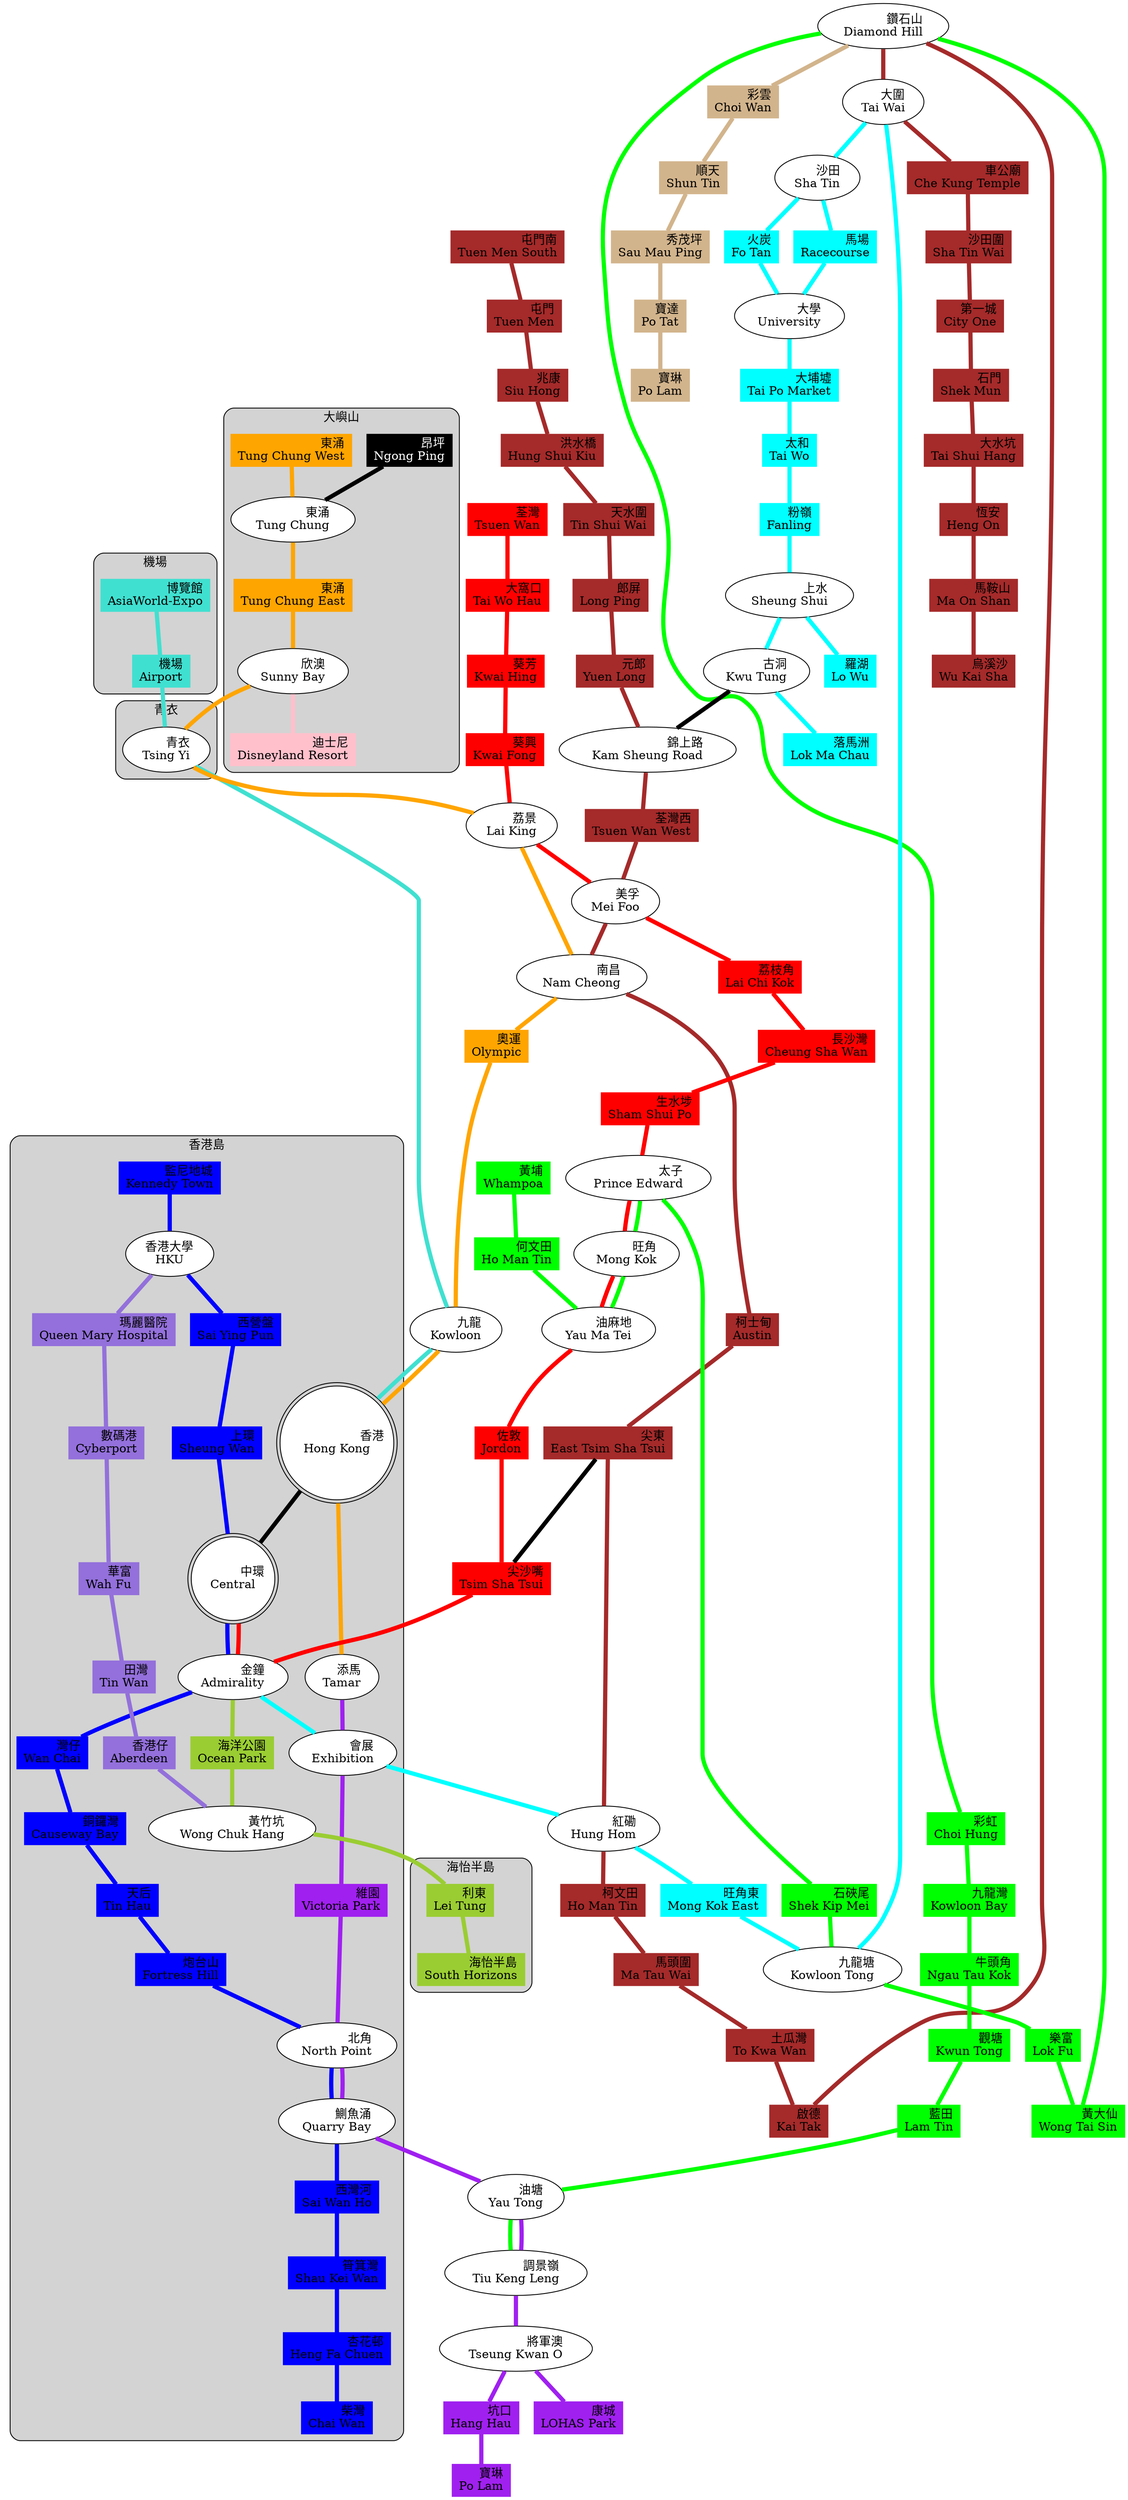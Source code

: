// Line                     | Code | Color        |
// -------------------------+------+--------------+
// Airport Express Line     | AE   | turquoise    |
// Disneyland Resort Line   | DR   | pink         |
// East Kowloon Line        | EK   | tan          |
// East West Line           | EW   | brown        |
// Island Line              | I    | blue         |
// Kwan Tong Line           | KT   | green        |
// Northern Line            | N    | black        |
// North South Line         | NS   | cyan         |
// South Island Line (East) | SIE  | yellowgreen  |
// South Island Line (West) | SIW  | mediumpurple |
// Tseung Kwan O Line       | TKO  | purple       |
// Tsuen Wan Line           | TW   | red          |
// Tung Chung Line          | TC   | orange       |

graph hongkong_mtr {
    node [shape=box, style=filled]
    edge [penwidth=5]

    // Airport Express Line
    node [color=turquoise, fontcolor=black]
    subgraph cluster_2 {
        label="機場"
        style="rounded,filled"

        node [color=turquoise, fontcolor=black]
        AE1 [label="博覽館\rAsiaWorld-Expo"]
        AE2 [label="機場\rAirport"]
    }
    subgraph cluster_1 {
        label="青衣"
        style="rounded,filled"

        node [color=turquoise, fontcolor=black]
        AE3_TC5 [label="青衣\rTsing Yi", shape=ellipse, color=black, fontcolor=black, fillcolor=white]
    }
    AE4_TC9 [label="九龍\rKowloon", shape=ellipse, color=black, fontcolor=black, fillcolor=white]
    subgraph cluster_0 {
        label="香港島"
        style="rounded,filled"

        node [color=turquoise, fontcolor=black]
        AE5_TC20 [label="香港\rHong Kong", shape=doublecircle, color=black, fontcolor=black, fillcolor=white]
    }

    edge [color=turquoise]
    AE1 -- AE2 -- AE3_TC5 -- AE4_TC9 -- AE5_TC20

    // Disney Resort Line
    node [color=pink, fontcolor=black]
    subgraph cluster_3 {
        label="大嶼山"
        style="rounded,filled"

        node [color=pink, fontcolor=black]
        DR1_TC4 [label="欣澳\rSunny Bay", shape=ellipse, color=black, fontcolor=black, fillcolor=white]
        DR2 [label="迪士尼\rDisneyland Resort"]
    }

    edge [color=pink]
    DR1_TC4 -- DR2

    // East Kowloon Line
    node [color=tan, fontcolor=black]
    EK1_EW19_KT10 [label="鑽石山\rDiamond Hill", shape=ellipse, color=black, fontcolor=black, fillcolor=white]
    EK2 [label="彩雲\rChoi Wan"]
    EK3 [label="順天\rShun Tin"]
    EK4 [label="秀茂坪\rSau Mau Ping"]
    EK5 [label="寶達\rPo Tat"]
    EK6 [label="寶琳\rPo Lam"]

    edge [color=tan]
    EK1_EW19_KT10 -- EK2 -- EK3 -- EK4 -- EK5 -- EK6

    // East West Line
    node [color=brown, fontcolor=black]
    EW1 [label="屯門南\rTuen Men South"]
    EW2 [label="屯門\rTuen Men"]
    EW3 [label="兆康\rSiu Hong"]
    EW4 [label="洪水橋\rHung Shui Kiu"]
    EW5 [label="天水圍\rTin Shui Wai"]
    EW6 [label="郎屏\rLong Ping"]
    EW7 [label="元郎\rYuen Long"]
    EW8_N2 [label="錦上路\rKam Sheung Road", shape=ellipse, color=black, fontcolor=black, fillcolor=white]
    EW9 [label="荃灣西\rTsuen Wan West"]
    EW10_TW6 [label="美孚\rMei Foo", shape=ellipse, color=black, fontcolor=black, fillcolor=white]
    EW11_TC7 [label="南昌\rNam Cheong", shape=ellipse, color=black, fontcolor=black, fillcolor=white]
    EW12 [label="柯士甸\rAustin"]
    EW13 [label="尖東\rEast Tsim Sha Tsui"]
    EW14_NS3 [label="紅磡\rHung Hom", shape=ellipse, color=black, fontcolor=black, fillcolor=white]
    EW15 [label="柯文田\rHo Man Tin"]
    EW16 [label="馬頭圍\rMa Tau Wai"]
    EW17 [label="土瓜灣\rTo Kwa Wan"]
    EW18 [label="啟德\rKai Tak"]
    EK1_EW19_KT10 [label="鑽石山\rDiamond Hill", shape=ellipse, color=black, fontcolor=black, fillcolor=white]
    EW20_NS6 [label="大圍\rTai Wai", shape=ellipse, color=black, fontcolor=black, fillcolor=white]
    EW21 [label="車公廟\rChe Kung Temple"]
    EW22 [label="沙田圍\rSha Tin Wai"]
    EW23 [label="第一城\rCity One"]
    EW24 [label="石門\rShek Mun"]
    EW25 [label="大水坑\rTai Shui Hang"]
    EW26 [label="恆安\rHeng On"]
    EW27 [label="馬鞍山\rMa On Shan"]
    EW28 [label="烏溪沙\rWu Kai Sha"]

    edge [color=brown]
    EW1 -- EW2 -- EW3 -- EW4 -- EW5 -- EW6 -- EW7 -- EW8_N2 -- EW9 -- EW10_TW6 -- EW11_TC7 -- EW12 -- EW13 -- EW14_NS3 -- EW15 -- EW16 -- EW17 -- EW18 -- EK1_EW19_KT10 -- EW20_NS6 -- EW21 -- EW22 -- EW23 -- EW24 -- EW25 -- EW26 -- EW27 -- EW28

    // Island Line
    node [color=blue, fontcolor=black]
    subgraph cluster_0 {
        label="香港島"
        style="rounded,filled"

        node [color=blue, fontcolor=black]
        I1 [label="監尼地城\rKennedy Town"]
        I2_SIW1 [label="香港大學\rHKU", shape=ellipse, color=black, fontcolor=black, fillcolor=white]
        I3 [label="西營盤\rSai Ying Pun"]
        I4 [label="上環\rSheung Wan"]
        I5_TW16 [label="中環\rCentral", shape=doublecircle, color=black, fontcolor=black, fillcolor=white]
        I6_NS1_SIE1_TW15 [label="金鐘\rAdmirality", shape=ellipse, color=black, fontcolor=black, fillcolor=white]
        I7 [label="灣仔\rWan Chai"]
        I8 [label="銅鑼灣\rCauseway Bay"]
        I9 [label="天后\rTin Hau"]
        I10 [label="炮台山\rFortress Hill"]
        I11_TKO4 [label="北角\rNorth Point", shape=ellipse, color=black, fontcolor=black, fillcolor=white]
        I12_TKO5 [label="鰂魚涌\rQuarry Bay", shape=ellipse, color=black, fontcolor=black, fillcolor=white]
        I13 [label="太古\rTai Koo"]
        I13 [label="西灣河\rSai Wan Ho"]
        I14 [label="筲箕灣\rShau Kei Wan"]
        I15 [label="杏花邨\rHeng Fa Chuen"]
        I16 [label="柴灣\rChai Wan"]
    }

    edge [color=blue]
    I1 -- I2_SIW1 -- I3 -- I4 -- I5_TW16 -- I6_NS1_SIE1_TW15 -- I7 -- I8 -- I9 -- I10 -- I11_TKO4 -- I12_TKO5 -- I13 -- I14 -- I15 -- I16

    // Kwan Tong Line
    node [color=green, fontcolor=black]
    KT1 [label="黃埔\rWhampoa"]
    KT2 [label="何文田\rHo Man Tin"]
    KT3_TW12 [label="油麻地\rYau Ma Tei", shape=ellipse, color=black, fontcolor=black, fillcolor=white]
    KT4_TW11 [label="旺角\rMong Kok", shape=ellipse, color=black, fontcolor=black, fillcolor=white]
    KT5_TW10 [label="太子\rPrince Edward", shape=ellipse, color=black, fontcolor=black, fillcolor=white]
    KT6 [label="石硤尾\rShek Kip Mei"]
    KT7_NS5 [label="九龍塘\rKowloon Tong", shape=ellipse, color=black, fontcolor=black, fillcolor=white]
    KT8 [label="樂富\rLok Fu"]
    KT9 [label="黃大仙\rWong Tai Sin"]
    EK1_EW19_KT10 [label="鑽石山\rDiamond Hill", shape=ellipse, color=black, fontcolor=black, fillcolor=white]
    KT11 [label="彩虹\rChoi Hung"]
    KT12 [label="九龍灣\rKowloon Bay"]
    KT13 [label="牛頭角\rNgau Tau Kok"]
    KT14 [label="觀塘\rKwun Tong"]
    KT15 [label="藍田\rLam Tin"]
    KT16_TKO6 [label="油塘\rYau Tong", shape=ellipse, color=black, fontcolor=black, fillcolor=white]
    KT17_TKO7 [label="調景嶺\rTiu Keng Leng", shape=ellipse, color=black, fontcolor=black, fillcolor=white]

    edge [color=green]
    KT1 -- KT2 -- KT3_TW12 -- KT4_TW11 -- KT5_TW10 -- KT6 -- KT7_NS5 -- KT8 -- KT9 -- EK1_EW19_KT10 -- KT11 -- KT12 -- KT13 -- KT14 -- KT15 -- KT16_TKO6 -- KT17_TKO7

    // Northern Line
    node [color=black, fontcolor=white]
    N1_NS14A [label="古洞\rKwu Tung", shape=ellipse, color=black, fontcolor=black, fillcolor=white]
    EW8_N2 [label="錦上路\rKam Sheung Road", shape=ellipse, color=black, fontcolor=black, fillcolor=white]

    edge [color=black]
    N1_NS14A -- EW8_N2

    // North South Line (formerly, East Rail Line)
    node [color=cyan, fontcolor=black]
    I6_NS1_SIE1_TW15 [label="金鐘\rAdmirality", shape=ellipse, color=black, fontcolor=black, fillcolor=white]
    subgraph cluster_0 {
        label="香港島"
        style="rounded,filled"

        node [color=cyan, fontcolor=black]
        NS2_TKO2 [label="會展\rExhibition", shape=ellipse, color=black, fontcolor=black, fillcolor=white]
    }
    EW14_NS3 [label="紅磡\rHung Hom", shape=ellipse, color=black, fontcolor=black, fillcolor=white]
    NS4 [label="旺角東\rMong Kok East"]
    KT7_NS5 [label="九龍塘\rKowloon Tong", shape=ellipse, color=black, fontcolor=black, fillcolor=white]
    EW20_NS6 [label="大圍\rTai Wai", shape=ellipse, color=black, fontcolor=black, fillcolor=white]
    NS7 [label="沙田\rSha Tin", shape=ellipse, color=black, fontcolor=black, fillcolor=white]
    NS8A [label="火炭\rFo Tan"]
    NS8B [label="馬場\rRacecourse"]
    NS9 [label="大學\rUniversity", shape=ellipse, color=black, fontcolor=black, fillcolor=white]
    NS10 [label="大埔墟\rTai Po Market"]
    NS11 [label="太和\rTai Wo"]
    NS12 [label="粉嶺\rFanling"]
    NS13 [label="上水\rSheung Shui", shape=ellipse, color=black, fontcolor=black, fillcolor=white]
    N1_NS14A [label="古洞\rKwu Tung", shape=ellipse, color=black, fontcolor=black, fillcolor=white]
    N1_NS14A2 [label="落馬洲\rLok Ma Chau"]
    NS14B [label="羅湖\rLo Wu"]

    edge [color=cyan]
    I6_NS1_SIE1_TW15 -- NS2_TKO2 -- EW14_NS3 -- NS4 -- KT7_NS5 -- EW20_NS6 -- NS7 -- NS8A -- NS9 -- NS10 -- NS11 -- NS12 -- NS13 -- N1_NS14A -- N1_NS14A2
    NS7 -- NS8B -- NS9
    NS13 -- NS14B

    // South Island Line (East)
    node [color=yellowgreen, fontcolor=black]
    subgraph cluster_0 {
        label="香港島"
        style="rounded,filled"

        node [color=yellowgreen, fontcolor=black]
        I6_NS1_SIE1_TW15 [label="金鐘\rAdmirality", shape=ellipse, color=black, fontcolor=black, fillcolor=white]
        SIE2 [label="海洋公園\rOcean Park"]
        SIE3_SIW7 [label="黃竹坑\rWong Chuk Hang", shape=ellipse, color=black, fontcolor=black, fillcolor=white]
    }
    subgraph cluster_4 {
        label="海怡半島"
        style="rounded,filled"

        node [color=yellowgreen, fontcolor=black]
        SIE4 [label="利東\rLei Tung"]
        SIE5 [label="海怡半島\rSouth Horizons"]
    }

    edge [color=yellowgreen]
    I6_NS1_SIE1_TW15 -- SIE2 -- SIE3_SIW7 -- SIE4 -- SIE5

    // South Island Line (West)
    node [color=mediumpurple, fontcolor=black]
    subgraph cluster_0 {
        label="香港島"
        style="rounded,filled"

        node [color=mediumpurple, fontcolor=black]
        I2_SIW1 [label="香港大學\rHKU", shape=ellipse, color=black, fontcolor=black, fillcolor=white]
        SIW2 [label="瑪麗醫院\rQueen Mary Hospital"]
        SIW3 [label="數碼港\rCyberport"]
        SIW4 [label="華富\rWah Fu"]
        SIW5 [label="田灣\rTin Wan"]
        SIW6 [label="香港仔\rAberdeen"]
        SIE3_SIW7 [label="黃竹坑\rWong Chuk Hang", shape=ellipse, color=black, fontcolor=black, fillcolor=white]
    }

    edge [color=mediumpurple]
    I2_SIW1 -- SIW2 -- SIW3 -- SIW4 -- SIW5 -- SIW6 -- SIE3_SIW7

    // Tseung Kwan O Line
    node [color=purple, fontcolor=black]
    subgraph cluster_0 {
        label="香港島"
        style="rounded,filled"

        node [color=purple, fontcolor=black]
        TC21_TKO1 [label="添馬\rTamar", shape=ellipse, color=black, fontcolor=black, fillcolor=white]
        NS2_TKO2 [label="會展\rExhibition", shape=ellipse, color=black, fontcolor=black, fillcolor=white]
        TKO3 [label="維園\rVictoria Park"]
        I11_TKO4 [label="北角\rNorth Point", shape=ellipse, color=black, fontcolor=black, fillcolor=white]
    }
    I12_TKO5 [label="鰂魚涌\rQuarry Bay", shape=ellipse, color=black, fontcolor=black, fillcolor=white]
    KT16_TKO6 [label="油塘\rYau Tong", shape=ellipse, color=black, fontcolor=black, fillcolor=white]
    KT17_TKO7 [label="調景嶺\rTiu Keng Leng", shape=ellipse, color=black, fontcolor=black, fillcolor=white]
    TKO8 [label="將軍澳\rTseung Kwan O", shape=ellipse, color=black, fontcolor=black, fillcolor=white]
    TKO9A [label="坑口\rHang Hau"]
    TKO9A2 [label="寶琳\rPo Lam"]
    TKO9B [label="康城\rLOHAS Park"]

    edge [color=purple]
    TC21_TKO1 -- NS2_TKO2 -- TKO3 -- I11_TKO4 -- I12_TKO5 -- KT16_TKO6 -- KT17_TKO7 -- TKO8 -- TKO9A -- TKO9A2
    TKO8 -- TKO9B

    // Tsuen Wan Line
    node [color=red, fontcolor=black]
    TW1 [label="荃灣\rTsuen Wan"]
    TW2 [label="大窩口\rTai Wo Hau"]
    TW3 [label="葵芳\rKwai Hing"]
    TW4 [label="葵興\rKwai Fong"]
    TC6_TW5 [label="荔景\rLai King", shape=ellipse, color=black, fontcolor=black, fillcolor=white]
    EW10_TW6 [label="美孚\rMei Foo", shape=ellipse, color=black, fontcolor=black, fillcolor=white]
    TW7 [label="荔枝角\rLai Chi Kok"]
    TW8 [label="長沙灣\rCheung Sha Wan"]
    TW9 [label="生水埗\rSham Shui Po"]
    KT5_TW10 [label="太子\rPrince Edward", shape=ellipse, color=black, fontcolor=black, fillcolor=white]
    KT4_TW11 [label="旺角\rMong Kok", shape=ellipse, color=black, fontcolor=black, fillcolor=white]
    KT3_TW12 [label="油麻地\rYau Ma Tei", shape=ellipse, color=black, fontcolor=black, fillcolor=white]
    TW13 [label="佐敦\rJordon"]
    TW14 [label="尖沙嘴\rTsim Sha Tsui"]
    I6_NS1_SIE1_TW15 [label="金鐘\rAdmirality", shape=ellipse, color=black, fontcolor=black, fillcolor=white]
    I5_TW16 [label="中環\rCentral", shape=doublecircle, color=black, fontcolor=black, fillcolor=white]

    edge [color=red]
    TW1 -- TW2 -- TW3 -- TW4 -- TC6_TW5 -- EW10_TW6 -- TW7 -- TW8 -- TW9 -- KT5_TW10 -- KT4_TW11 -- KT3_TW12 -- TW13 -- TW14 -- I6_NS1_SIE1_TW15 -- I5_TW16

    // Tung Chung Line
    node [color=orange, fontcolor=black]
    subgraph cluster_3 {
        label="大嶼山"
        style="rounded,filled"

        node [color=orange, fontcolor=black]
        TC1 [label="東涌\rTung Chung West"]
        TC2 [label="東涌\rTung Chung", shape=ellipse, color=black, fontcolor=black, fillcolor=white]
        TC3 [label="東涌\rTung Chung East"]
        DR1_TC4 [label="欣澳\rSunny Bay", shape=ellipse, color=black, fontcolor=black, fillcolor=white]
    }
    subgraph cluster_1 {
        label="青衣"
        style="rounded,filled"

        node [color=orange, fontcolor=black]
        AE3_TC5 [label="青衣\rTsing Yi", shape=ellipse, color=black, fontcolor=black, fillcolor=white]
    }
    TC6_TW5 [label="荔景\rLai King", shape=ellipse, color=black, fontcolor=black, fillcolor=white]
    EW11_TC7 [label="南昌\rNam Cheong", shape=ellipse, color=black, fontcolor=black, fillcolor=white]
    TC8 [label="奧運\rOlympic"]
    AE4_TC9 [label="九龍\rKowloon", shape=ellipse, color=black, fontcolor=black, fillcolor=white]
    subgraph cluster_0 {
        label="香港島"
        style="rounded,filled"

        node [color=orange, fontcolor=black]
        AE5_TC20 [label="香港\rHong Kong", shape=doublecircle, color=black, fontcolor=black, fillcolor=white]
        TC21_TKO1 [label="添馬\rTamar", shape=ellipse, color=black, fontcolor=black, fillcolor=white]
    }

    edge [color=orange]
    TC1 -- TC2 -- TC3 -- DR1_TC4 -- AE3_TC5 -- TC6_TW5 -- EW11_TC7 -- TC8 -- AE4_TC9 -- AE5_TC20 -- TC21_TKO1

    // Misc
    node [color=black, fontcolor=white]
    subgraph cluster_3 {
        label="大嶼山"
        style="rounded,filled"

        node [color=black, fontcolor=white]
        NP [label="昂坪\rNgong Ping"]
    }

    edge [color=black]
    AE5_TC20 -- I5_TW16
    EW13 -- TW14
    NP -- TC2
}
